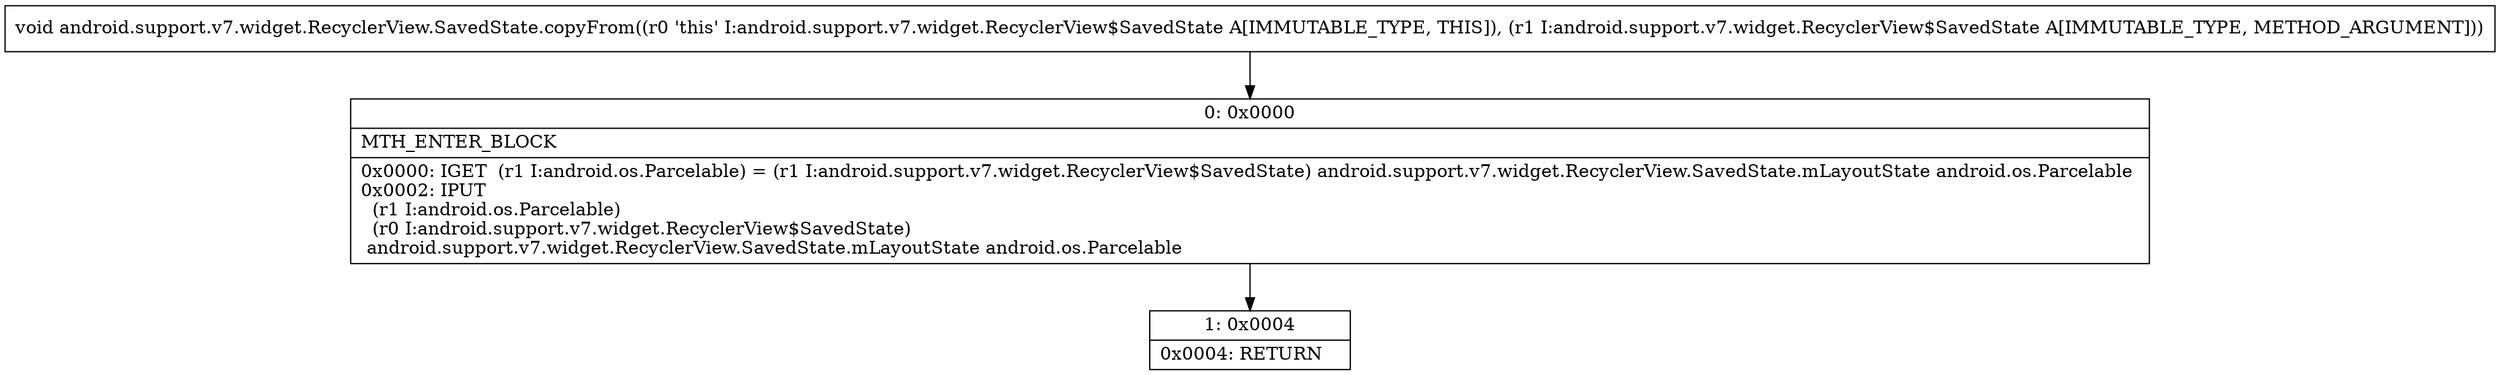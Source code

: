 digraph "CFG forandroid.support.v7.widget.RecyclerView.SavedState.copyFrom(Landroid\/support\/v7\/widget\/RecyclerView$SavedState;)V" {
Node_0 [shape=record,label="{0\:\ 0x0000|MTH_ENTER_BLOCK\l|0x0000: IGET  (r1 I:android.os.Parcelable) = (r1 I:android.support.v7.widget.RecyclerView$SavedState) android.support.v7.widget.RecyclerView.SavedState.mLayoutState android.os.Parcelable \l0x0002: IPUT  \l  (r1 I:android.os.Parcelable)\l  (r0 I:android.support.v7.widget.RecyclerView$SavedState)\l android.support.v7.widget.RecyclerView.SavedState.mLayoutState android.os.Parcelable \l}"];
Node_1 [shape=record,label="{1\:\ 0x0004|0x0004: RETURN   \l}"];
MethodNode[shape=record,label="{void android.support.v7.widget.RecyclerView.SavedState.copyFrom((r0 'this' I:android.support.v7.widget.RecyclerView$SavedState A[IMMUTABLE_TYPE, THIS]), (r1 I:android.support.v7.widget.RecyclerView$SavedState A[IMMUTABLE_TYPE, METHOD_ARGUMENT])) }"];
MethodNode -> Node_0;
Node_0 -> Node_1;
}

